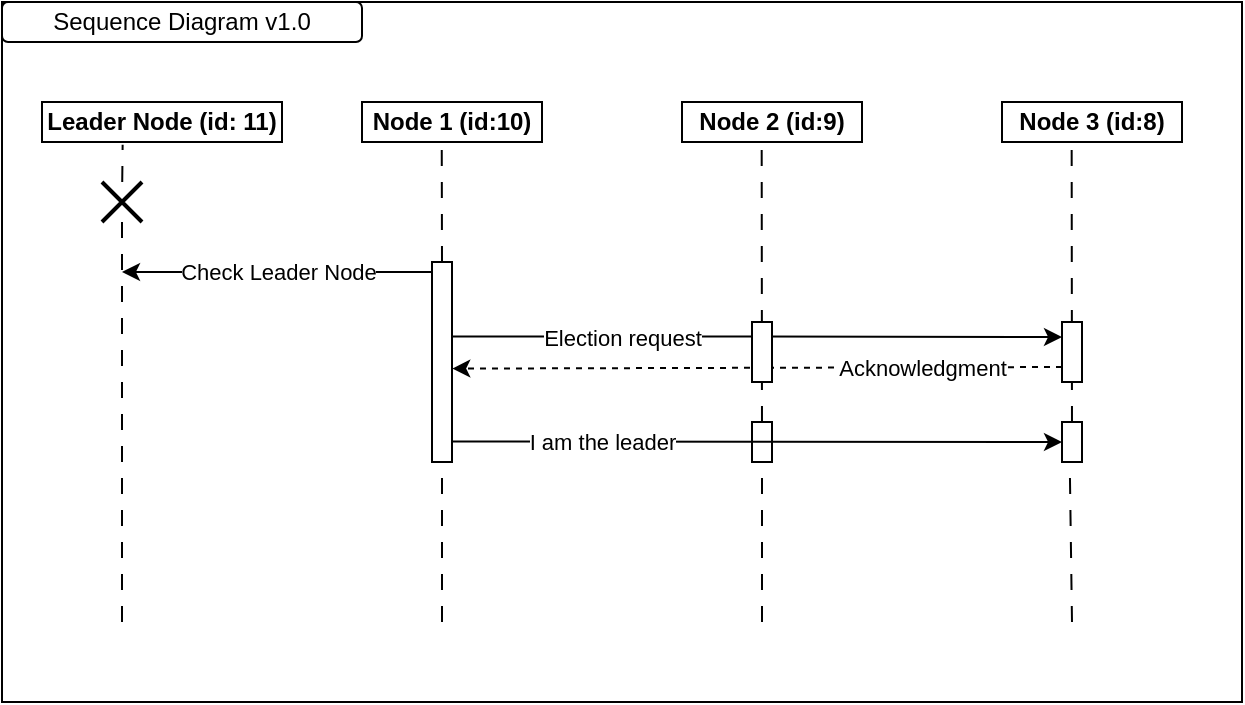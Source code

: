 <mxfile version="24.7.14">
  <diagram name="sequence_diagram" id="7sgo6bR_hd0uOoM_-nex">
    <mxGraphModel dx="419" dy="265" grid="1" gridSize="10" guides="1" tooltips="1" connect="1" arrows="1" fold="1" page="1" pageScale="1" pageWidth="850" pageHeight="1100" math="0" shadow="0">
      <root>
        <mxCell id="0" />
        <mxCell id="1" parent="0" />
        <mxCell id="2CJzM1UP2dfj2kKMceD9-52" value="" style="rounded=0;whiteSpace=wrap;html=1;" vertex="1" parent="1">
          <mxGeometry x="100" y="130" width="620" height="350" as="geometry" />
        </mxCell>
        <mxCell id="2CJzM1UP2dfj2kKMceD9-2" value="&lt;b&gt;Node 2 (id:9)&lt;/b&gt;" style="rounded=0;whiteSpace=wrap;html=1;" vertex="1" parent="1">
          <mxGeometry x="440" y="180" width="90" height="20" as="geometry" />
        </mxCell>
        <mxCell id="2CJzM1UP2dfj2kKMceD9-3" value="&lt;b&gt;Node 3 (id:8)&lt;/b&gt;" style="rounded=0;whiteSpace=wrap;html=1;" vertex="1" parent="1">
          <mxGeometry x="600" y="180" width="90" height="20" as="geometry" />
        </mxCell>
        <mxCell id="2CJzM1UP2dfj2kKMceD9-7" value="" style="endArrow=none;html=1;rounded=0;entryX=0.5;entryY=1;entryDx=0;entryDy=0;dashed=1;dashPattern=8 8;" edge="1" parent="1" source="2CJzM1UP2dfj2kKMceD9-46">
          <mxGeometry width="50" height="50" relative="1" as="geometry">
            <mxPoint x="480" y="440" as="sourcePoint" />
            <mxPoint x="479.84" y="200" as="targetPoint" />
          </mxGeometry>
        </mxCell>
        <mxCell id="2CJzM1UP2dfj2kKMceD9-8" value="" style="endArrow=none;html=1;rounded=0;entryX=0.387;entryY=1.01;entryDx=0;entryDy=0;dashed=1;dashPattern=8 8;entryPerimeter=0;" edge="1" parent="1" source="2CJzM1UP2dfj2kKMceD9-48" target="2CJzM1UP2dfj2kKMceD9-3">
          <mxGeometry width="50" height="50" relative="1" as="geometry">
            <mxPoint x="635" y="440" as="sourcePoint" />
            <mxPoint x="639.84" y="200" as="targetPoint" />
          </mxGeometry>
        </mxCell>
        <mxCell id="2CJzM1UP2dfj2kKMceD9-18" value="" style="endArrow=classic;html=1;rounded=0;exitX=0;exitY=0.5;exitDx=0;exitDy=0;" edge="1" parent="1">
          <mxGeometry relative="1" as="geometry">
            <mxPoint x="315" y="265" as="sourcePoint" />
            <mxPoint x="160" y="265" as="targetPoint" />
          </mxGeometry>
        </mxCell>
        <mxCell id="2CJzM1UP2dfj2kKMceD9-19" value="Check Leader Node" style="edgeLabel;resizable=0;html=1;;align=center;verticalAlign=middle;" connectable="0" vertex="1" parent="2CJzM1UP2dfj2kKMceD9-18">
          <mxGeometry relative="1" as="geometry" />
        </mxCell>
        <mxCell id="2CJzM1UP2dfj2kKMceD9-11" value="&lt;b&gt;Leader Node (id: 11)&lt;/b&gt;" style="rounded=0;whiteSpace=wrap;html=1;container=0;" vertex="1" parent="1">
          <mxGeometry x="120" y="180" width="120" height="20" as="geometry" />
        </mxCell>
        <mxCell id="2CJzM1UP2dfj2kKMceD9-12" value="" style="endArrow=none;html=1;rounded=0;dashed=1;dashPattern=8 8;entryX=0.336;entryY=1.07;entryDx=0;entryDy=0;entryPerimeter=0;" edge="1" parent="1" source="2CJzM1UP2dfj2kKMceD9-26" target="2CJzM1UP2dfj2kKMceD9-11">
          <mxGeometry width="50" height="50" relative="1" as="geometry">
            <mxPoint x="160" y="480" as="sourcePoint" />
            <mxPoint x="160" y="210" as="targetPoint" />
          </mxGeometry>
        </mxCell>
        <mxCell id="2CJzM1UP2dfj2kKMceD9-1" value="&lt;b&gt;Node 1 (id:10)&lt;/b&gt;" style="rounded=0;whiteSpace=wrap;html=1;" vertex="1" parent="1">
          <mxGeometry x="280" y="180" width="90" height="20" as="geometry" />
        </mxCell>
        <mxCell id="2CJzM1UP2dfj2kKMceD9-27" value="" style="endArrow=none;html=1;rounded=0;entryX=0.5;entryY=1;entryDx=0;entryDy=0;dashed=1;dashPattern=8 8;" edge="1" parent="1" target="2CJzM1UP2dfj2kKMceD9-26">
          <mxGeometry width="50" height="50" relative="1" as="geometry">
            <mxPoint x="160" y="440" as="sourcePoint" />
            <mxPoint x="160" y="200" as="targetPoint" />
          </mxGeometry>
        </mxCell>
        <mxCell id="2CJzM1UP2dfj2kKMceD9-26" value="" style="shape=mxgraph.sysml.x;fontSize=13;strokeWidth=2;container=0;" vertex="1" parent="1">
          <mxGeometry x="150" y="220" width="20" height="20" as="geometry" />
        </mxCell>
        <mxCell id="2CJzM1UP2dfj2kKMceD9-32" value="" style="endArrow=none;html=1;rounded=0;entryX=0.5;entryY=1;entryDx=0;entryDy=0;dashed=1;dashPattern=8 8;" edge="1" parent="1" target="2CJzM1UP2dfj2kKMceD9-31">
          <mxGeometry width="50" height="50" relative="1" as="geometry">
            <mxPoint x="320" y="440" as="sourcePoint" />
            <mxPoint x="320" y="200" as="targetPoint" />
          </mxGeometry>
        </mxCell>
        <mxCell id="2CJzM1UP2dfj2kKMceD9-31" value="" style="rounded=0;whiteSpace=wrap;html=1;" vertex="1" parent="1">
          <mxGeometry x="315" y="260" width="10" height="100" as="geometry" />
        </mxCell>
        <mxCell id="2CJzM1UP2dfj2kKMceD9-33" value="" style="endArrow=classic;html=1;rounded=0;entryX=0;entryY=0.25;entryDx=0;entryDy=0;exitX=0.97;exitY=0.372;exitDx=0;exitDy=0;edgeStyle=orthogonalEdgeStyle;exitPerimeter=0;" edge="1" parent="1" source="2CJzM1UP2dfj2kKMceD9-31" target="2CJzM1UP2dfj2kKMceD9-43">
          <mxGeometry relative="1" as="geometry">
            <mxPoint x="325" y="300" as="sourcePoint" />
            <mxPoint x="470" y="300" as="targetPoint" />
          </mxGeometry>
        </mxCell>
        <mxCell id="2CJzM1UP2dfj2kKMceD9-34" value="Election request" style="edgeLabel;resizable=0;html=1;;align=center;verticalAlign=middle;" connectable="0" vertex="1" parent="2CJzM1UP2dfj2kKMceD9-33">
          <mxGeometry relative="1" as="geometry">
            <mxPoint x="-68" as="offset" />
          </mxGeometry>
        </mxCell>
        <mxCell id="2CJzM1UP2dfj2kKMceD9-37" value="" style="endArrow=classic;html=1;rounded=0;entryX=1.013;entryY=0.533;entryDx=0;entryDy=0;exitX=0;exitY=0.75;exitDx=0;exitDy=0;dashed=1;entryPerimeter=0;" edge="1" parent="1" source="2CJzM1UP2dfj2kKMceD9-43" target="2CJzM1UP2dfj2kKMceD9-31">
          <mxGeometry relative="1" as="geometry">
            <mxPoint x="470" y="315" as="sourcePoint" />
            <mxPoint x="500" y="300" as="targetPoint" />
          </mxGeometry>
        </mxCell>
        <mxCell id="2CJzM1UP2dfj2kKMceD9-38" value="Acknowledgment" style="edgeLabel;resizable=0;html=1;;align=center;verticalAlign=middle;" connectable="0" vertex="1" parent="2CJzM1UP2dfj2kKMceD9-37">
          <mxGeometry relative="1" as="geometry">
            <mxPoint x="82" as="offset" />
          </mxGeometry>
        </mxCell>
        <mxCell id="2CJzM1UP2dfj2kKMceD9-43" value="" style="rounded=0;whiteSpace=wrap;html=1;" vertex="1" parent="1">
          <mxGeometry x="630" y="290" width="10" height="30" as="geometry" />
        </mxCell>
        <mxCell id="2CJzM1UP2dfj2kKMceD9-45" value="" style="endArrow=none;html=1;rounded=0;entryX=0.443;entryY=1.024;entryDx=0;entryDy=0;dashed=1;dashPattern=8 8;entryPerimeter=0;" edge="1" parent="1" target="2CJzM1UP2dfj2kKMceD9-1">
          <mxGeometry width="50" height="50" relative="1" as="geometry">
            <mxPoint x="320" y="260" as="sourcePoint" />
            <mxPoint x="330" y="390" as="targetPoint" />
          </mxGeometry>
        </mxCell>
        <mxCell id="2CJzM1UP2dfj2kKMceD9-36" value="" style="rounded=0;whiteSpace=wrap;html=1;" vertex="1" parent="1">
          <mxGeometry x="475" y="290" width="10" height="30" as="geometry" />
        </mxCell>
        <mxCell id="2CJzM1UP2dfj2kKMceD9-47" value="" style="endArrow=none;html=1;rounded=0;entryX=0.5;entryY=1;entryDx=0;entryDy=0;dashed=1;dashPattern=8 8;" edge="1" parent="1" target="2CJzM1UP2dfj2kKMceD9-46">
          <mxGeometry width="50" height="50" relative="1" as="geometry">
            <mxPoint x="480" y="440" as="sourcePoint" />
            <mxPoint x="479.84" y="200" as="targetPoint" />
          </mxGeometry>
        </mxCell>
        <mxCell id="2CJzM1UP2dfj2kKMceD9-46" value="" style="rounded=0;whiteSpace=wrap;html=1;" vertex="1" parent="1">
          <mxGeometry x="475" y="340" width="10" height="20" as="geometry" />
        </mxCell>
        <mxCell id="2CJzM1UP2dfj2kKMceD9-49" value="" style="endArrow=none;html=1;rounded=0;entryX=0.387;entryY=1.01;entryDx=0;entryDy=0;dashed=1;dashPattern=8 8;entryPerimeter=0;" edge="1" parent="1" target="2CJzM1UP2dfj2kKMceD9-48">
          <mxGeometry width="50" height="50" relative="1" as="geometry">
            <mxPoint x="635" y="440" as="sourcePoint" />
            <mxPoint x="635" y="200" as="targetPoint" />
          </mxGeometry>
        </mxCell>
        <mxCell id="2CJzM1UP2dfj2kKMceD9-48" value="" style="rounded=0;whiteSpace=wrap;html=1;" vertex="1" parent="1">
          <mxGeometry x="630" y="340" width="10" height="20" as="geometry" />
        </mxCell>
        <mxCell id="2CJzM1UP2dfj2kKMceD9-50" value="" style="endArrow=classic;html=1;rounded=0;entryX=0;entryY=0.5;entryDx=0;entryDy=0;" edge="1" parent="1" target="2CJzM1UP2dfj2kKMceD9-48">
          <mxGeometry relative="1" as="geometry">
            <mxPoint x="325" y="349.7" as="sourcePoint" />
            <mxPoint x="425" y="349.7" as="targetPoint" />
          </mxGeometry>
        </mxCell>
        <mxCell id="2CJzM1UP2dfj2kKMceD9-51" value="I am the leader" style="edgeLabel;resizable=0;html=1;;align=center;verticalAlign=middle;" connectable="0" vertex="1" parent="2CJzM1UP2dfj2kKMceD9-50">
          <mxGeometry relative="1" as="geometry">
            <mxPoint x="-78" as="offset" />
          </mxGeometry>
        </mxCell>
        <mxCell id="2CJzM1UP2dfj2kKMceD9-53" value="Sequence Diagram v1.0" style="rounded=1;whiteSpace=wrap;html=1;" vertex="1" parent="1">
          <mxGeometry x="100" y="130" width="180" height="20" as="geometry" />
        </mxCell>
      </root>
    </mxGraphModel>
  </diagram>
</mxfile>
